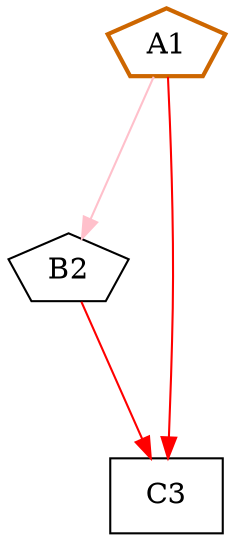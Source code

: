 digraph G {
graph [root="Demo",rankdir   = TB, nodesep           = 0.6, mindist     = 1.0, ranksep = 1.0, overlap = false]
node [style     = "filled", fillcolor = "white", color = "black"]
A1[cpu="0", flags="0x00002012", type="switch", toffs="0", pattern="patternA", patentry="true", patexit="false", beamproc="beamA", bpentry="false", bpexit="false", shape     = "pentagon", fillcolor = "white", penwidth=2, color = "darkorange3"];
B2[cpu="0", flags="0x00008012", type="switch", toffs="0", pattern="patternA", patentry="false", patexit="true", beamproc="beamA", bpentry="false", bpexit="false", shape     = "pentagon", fillcolor = "white"];
C3[cpu="0", flags="0x00100007", type="block", tperiod="2000", pattern="patternA", patentry="false", patexit="false", beamproc="beamA", bpentry="false", bpexit="false", qlo="true", qhi="false", qil="false", shape     = "rectangle", fillcolor = "white"];
A1->B2 [type="switchdst", color = "pink"];
B2->C3 [type="defdst", color = "red"];
A1->C3 [type="defdst", color = "red"];
}
